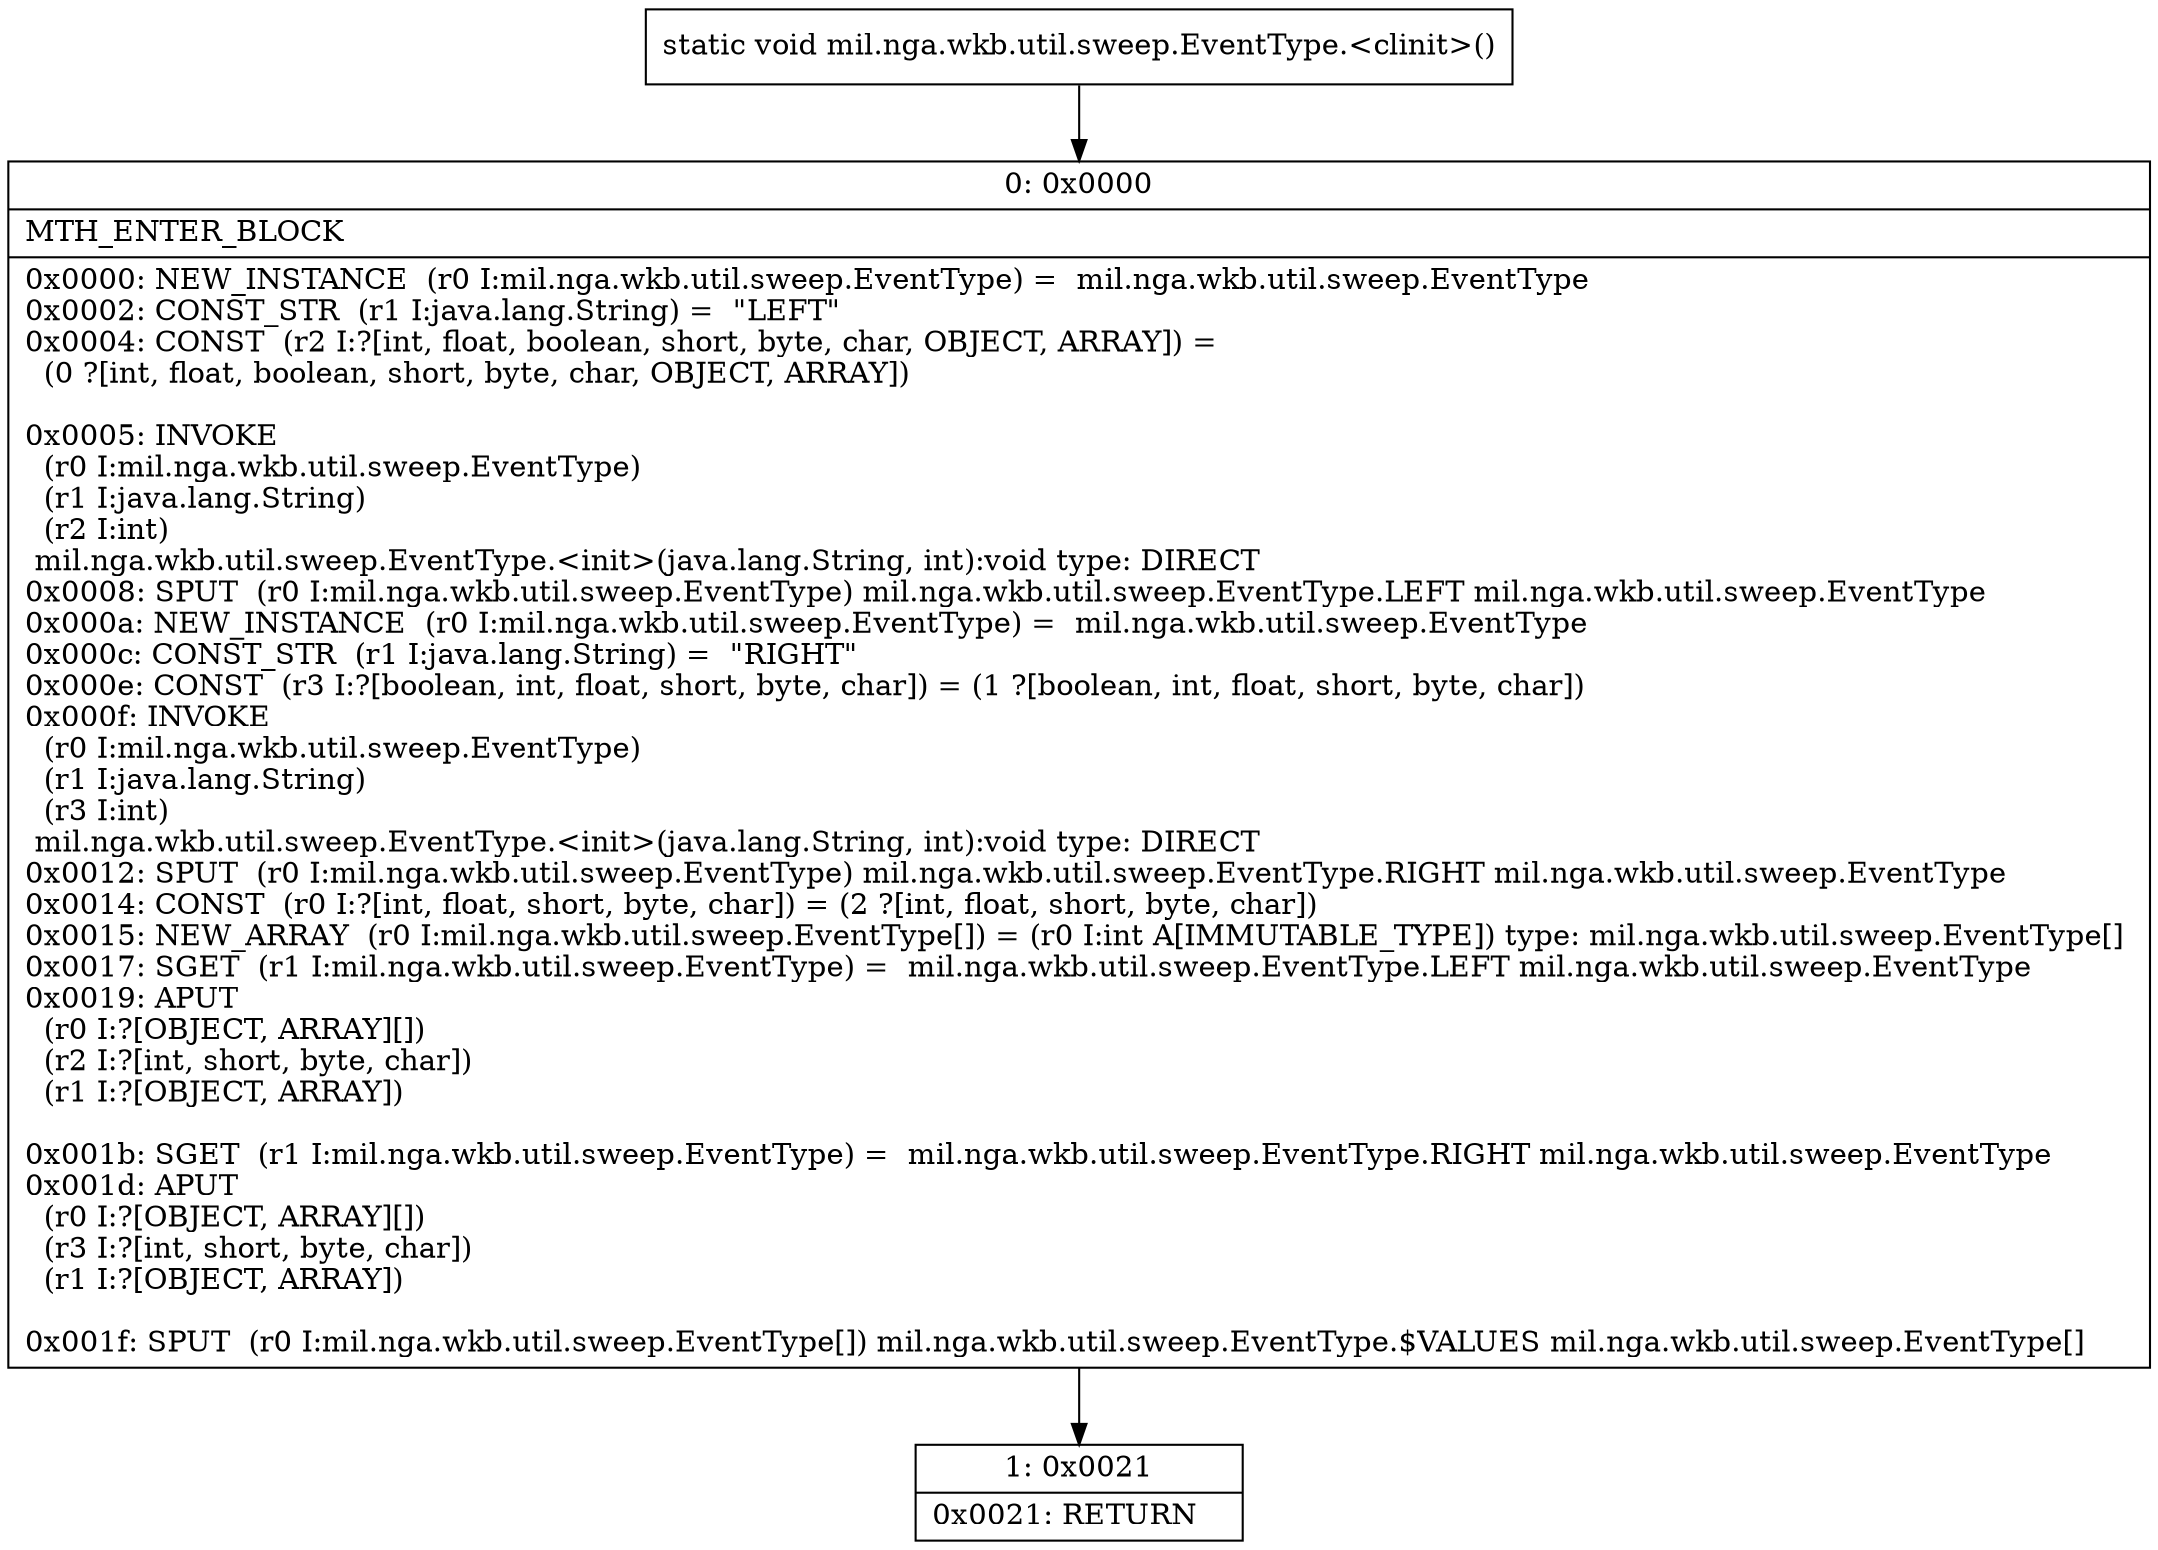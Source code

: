 digraph "CFG formil.nga.wkb.util.sweep.EventType.\<clinit\>()V" {
Node_0 [shape=record,label="{0\:\ 0x0000|MTH_ENTER_BLOCK\l|0x0000: NEW_INSTANCE  (r0 I:mil.nga.wkb.util.sweep.EventType) =  mil.nga.wkb.util.sweep.EventType \l0x0002: CONST_STR  (r1 I:java.lang.String) =  \"LEFT\" \l0x0004: CONST  (r2 I:?[int, float, boolean, short, byte, char, OBJECT, ARRAY]) = \l  (0 ?[int, float, boolean, short, byte, char, OBJECT, ARRAY])\l \l0x0005: INVOKE  \l  (r0 I:mil.nga.wkb.util.sweep.EventType)\l  (r1 I:java.lang.String)\l  (r2 I:int)\l mil.nga.wkb.util.sweep.EventType.\<init\>(java.lang.String, int):void type: DIRECT \l0x0008: SPUT  (r0 I:mil.nga.wkb.util.sweep.EventType) mil.nga.wkb.util.sweep.EventType.LEFT mil.nga.wkb.util.sweep.EventType \l0x000a: NEW_INSTANCE  (r0 I:mil.nga.wkb.util.sweep.EventType) =  mil.nga.wkb.util.sweep.EventType \l0x000c: CONST_STR  (r1 I:java.lang.String) =  \"RIGHT\" \l0x000e: CONST  (r3 I:?[boolean, int, float, short, byte, char]) = (1 ?[boolean, int, float, short, byte, char]) \l0x000f: INVOKE  \l  (r0 I:mil.nga.wkb.util.sweep.EventType)\l  (r1 I:java.lang.String)\l  (r3 I:int)\l mil.nga.wkb.util.sweep.EventType.\<init\>(java.lang.String, int):void type: DIRECT \l0x0012: SPUT  (r0 I:mil.nga.wkb.util.sweep.EventType) mil.nga.wkb.util.sweep.EventType.RIGHT mil.nga.wkb.util.sweep.EventType \l0x0014: CONST  (r0 I:?[int, float, short, byte, char]) = (2 ?[int, float, short, byte, char]) \l0x0015: NEW_ARRAY  (r0 I:mil.nga.wkb.util.sweep.EventType[]) = (r0 I:int A[IMMUTABLE_TYPE]) type: mil.nga.wkb.util.sweep.EventType[] \l0x0017: SGET  (r1 I:mil.nga.wkb.util.sweep.EventType) =  mil.nga.wkb.util.sweep.EventType.LEFT mil.nga.wkb.util.sweep.EventType \l0x0019: APUT  \l  (r0 I:?[OBJECT, ARRAY][])\l  (r2 I:?[int, short, byte, char])\l  (r1 I:?[OBJECT, ARRAY])\l \l0x001b: SGET  (r1 I:mil.nga.wkb.util.sweep.EventType) =  mil.nga.wkb.util.sweep.EventType.RIGHT mil.nga.wkb.util.sweep.EventType \l0x001d: APUT  \l  (r0 I:?[OBJECT, ARRAY][])\l  (r3 I:?[int, short, byte, char])\l  (r1 I:?[OBJECT, ARRAY])\l \l0x001f: SPUT  (r0 I:mil.nga.wkb.util.sweep.EventType[]) mil.nga.wkb.util.sweep.EventType.$VALUES mil.nga.wkb.util.sweep.EventType[] \l}"];
Node_1 [shape=record,label="{1\:\ 0x0021|0x0021: RETURN   \l}"];
MethodNode[shape=record,label="{static void mil.nga.wkb.util.sweep.EventType.\<clinit\>() }"];
MethodNode -> Node_0;
Node_0 -> Node_1;
}

